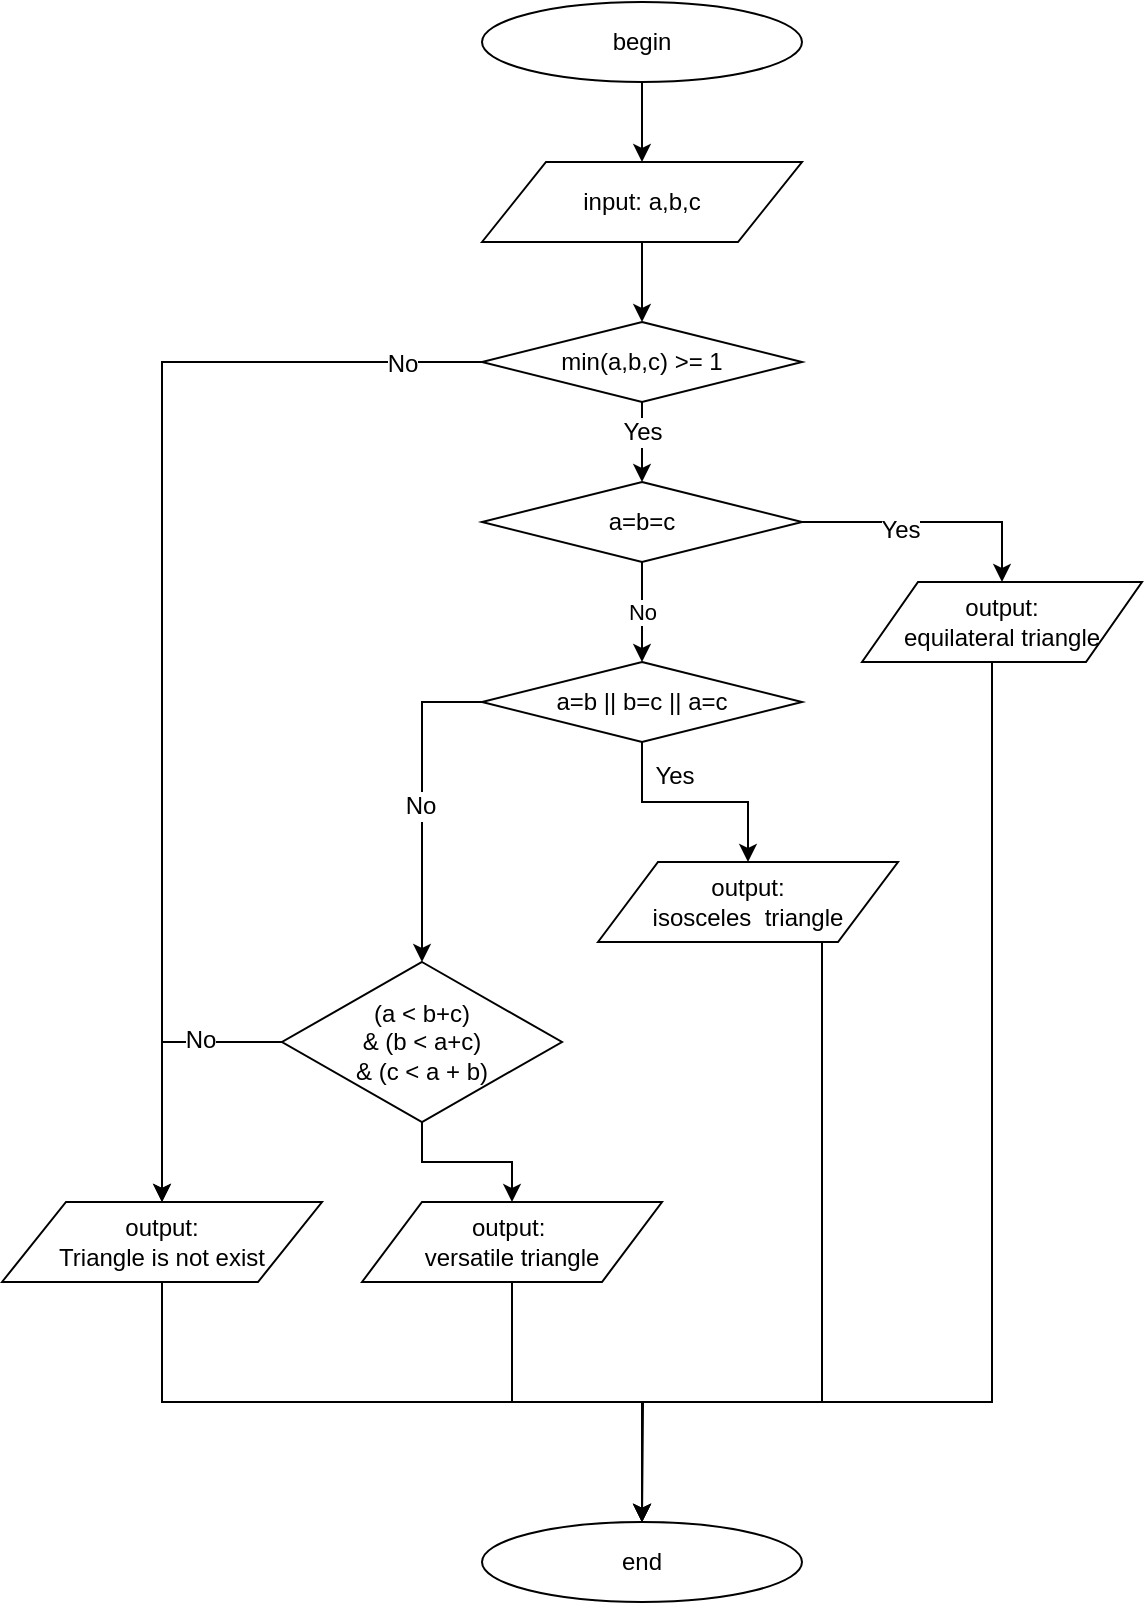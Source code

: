 <mxfile version="12.3.3" type="device" pages="1"><diagram id="kS7pW09HPyHasOb6UCrl" name="Page-1"><mxGraphModel dx="1118" dy="491" grid="1" gridSize="10" guides="1" tooltips="1" connect="1" arrows="1" fold="1" page="1" pageScale="1" pageWidth="827" pageHeight="1169" math="0" shadow="0"><root><mxCell id="0"/><mxCell id="1" parent="0"/><mxCell id="grMItjC5S_WKcRAFIMhP-28" style="edgeStyle=orthogonalEdgeStyle;rounded=0;orthogonalLoop=1;jettySize=auto;html=1;exitX=0.5;exitY=1;exitDx=0;exitDy=0;entryX=0.5;entryY=0;entryDx=0;entryDy=0;" edge="1" parent="1" source="grMItjC5S_WKcRAFIMhP-1" target="grMItjC5S_WKcRAFIMhP-2"><mxGeometry relative="1" as="geometry"/></mxCell><mxCell id="grMItjC5S_WKcRAFIMhP-1" value="begin" style="ellipse;whiteSpace=wrap;html=1;" vertex="1" parent="1"><mxGeometry x="280" y="40" width="160" height="40" as="geometry"/></mxCell><mxCell id="grMItjC5S_WKcRAFIMhP-29" style="edgeStyle=orthogonalEdgeStyle;rounded=0;orthogonalLoop=1;jettySize=auto;html=1;exitX=0.5;exitY=1;exitDx=0;exitDy=0;" edge="1" parent="1" source="grMItjC5S_WKcRAFIMhP-2"><mxGeometry relative="1" as="geometry"><mxPoint x="360" y="200" as="targetPoint"/></mxGeometry></mxCell><mxCell id="grMItjC5S_WKcRAFIMhP-2" value="input: a,b,c" style="shape=parallelogram;perimeter=parallelogramPerimeter;whiteSpace=wrap;html=1;" vertex="1" parent="1"><mxGeometry x="280" y="120" width="160" height="40" as="geometry"/></mxCell><mxCell id="grMItjC5S_WKcRAFIMhP-5" value="" style="edgeStyle=orthogonalEdgeStyle;rounded=0;orthogonalLoop=1;jettySize=auto;html=1;entryX=0.5;entryY=0;entryDx=0;entryDy=0;exitX=1;exitY=0.5;exitDx=0;exitDy=0;" edge="1" parent="1" source="grMItjC5S_WKcRAFIMhP-3" target="grMItjC5S_WKcRAFIMhP-7"><mxGeometry relative="1" as="geometry"><mxPoint x="520" y="300" as="targetPoint"/></mxGeometry></mxCell><mxCell id="grMItjC5S_WKcRAFIMhP-6" value="Yes" style="text;html=1;align=center;verticalAlign=middle;resizable=0;points=[];;labelBackgroundColor=#ffffff;" vertex="1" connectable="0" parent="grMItjC5S_WKcRAFIMhP-5"><mxGeometry x="-0.25" y="-4" relative="1" as="geometry"><mxPoint as="offset"/></mxGeometry></mxCell><mxCell id="grMItjC5S_WKcRAFIMhP-9" value="No" style="edgeStyle=orthogonalEdgeStyle;rounded=0;orthogonalLoop=1;jettySize=auto;html=1;exitX=0.5;exitY=1;exitDx=0;exitDy=0;" edge="1" parent="1" source="grMItjC5S_WKcRAFIMhP-3" target="grMItjC5S_WKcRAFIMhP-8"><mxGeometry relative="1" as="geometry"><Array as="points"><mxPoint x="360" y="345"/><mxPoint x="360" y="345"/></Array></mxGeometry></mxCell><mxCell id="grMItjC5S_WKcRAFIMhP-3" value="a=b=c" style="rhombus;whiteSpace=wrap;html=1;" vertex="1" parent="1"><mxGeometry x="280" y="280" width="160" height="40" as="geometry"/></mxCell><mxCell id="grMItjC5S_WKcRAFIMhP-15" style="edgeStyle=orthogonalEdgeStyle;rounded=0;orthogonalLoop=1;jettySize=auto;html=1;exitX=0.5;exitY=1;exitDx=0;exitDy=0;entryX=0.5;entryY=0;entryDx=0;entryDy=0;" edge="1" parent="1" source="grMItjC5S_WKcRAFIMhP-8" target="grMItjC5S_WKcRAFIMhP-12"><mxGeometry relative="1" as="geometry"/></mxCell><mxCell id="grMItjC5S_WKcRAFIMhP-8" value="a=b || b=c || a=c" style="rhombus;whiteSpace=wrap;html=1;" vertex="1" parent="1"><mxGeometry x="280" y="370" width="160" height="40" as="geometry"/></mxCell><mxCell id="grMItjC5S_WKcRAFIMhP-27" style="edgeStyle=orthogonalEdgeStyle;rounded=0;orthogonalLoop=1;jettySize=auto;html=1;exitX=0.5;exitY=1;exitDx=0;exitDy=0;entryX=0.5;entryY=0;entryDx=0;entryDy=0;" edge="1" parent="1" source="grMItjC5S_WKcRAFIMhP-7" target="grMItjC5S_WKcRAFIMhP-23"><mxGeometry relative="1" as="geometry"><mxPoint x="370" y="810" as="targetPoint"/><Array as="points"><mxPoint x="535" y="740"/><mxPoint x="360" y="740"/></Array></mxGeometry></mxCell><mxCell id="grMItjC5S_WKcRAFIMhP-7" value="output: &lt;br&gt;equilateral triangle" style="shape=parallelogram;perimeter=parallelogramPerimeter;whiteSpace=wrap;html=1;" vertex="1" parent="1"><mxGeometry x="470" y="330" width="140" height="40" as="geometry"/></mxCell><mxCell id="grMItjC5S_WKcRAFIMhP-18" style="edgeStyle=orthogonalEdgeStyle;rounded=0;orthogonalLoop=1;jettySize=auto;html=1;exitX=0;exitY=0.5;exitDx=0;exitDy=0;entryX=0.5;entryY=0;entryDx=0;entryDy=0;" edge="1" parent="1" source="grMItjC5S_WKcRAFIMhP-8" target="grMItjC5S_WKcRAFIMhP-17"><mxGeometry relative="1" as="geometry"><Array as="points"><mxPoint x="250" y="390"/><mxPoint x="250" y="520"/></Array></mxGeometry></mxCell><mxCell id="grMItjC5S_WKcRAFIMhP-35" value="No" style="text;html=1;align=center;verticalAlign=middle;resizable=0;points=[];;labelBackgroundColor=#ffffff;" vertex="1" connectable="0" parent="grMItjC5S_WKcRAFIMhP-18"><mxGeometry x="0.022" y="-1" relative="1" as="geometry"><mxPoint as="offset"/></mxGeometry></mxCell><mxCell id="grMItjC5S_WKcRAFIMhP-26" style="edgeStyle=orthogonalEdgeStyle;rounded=0;orthogonalLoop=1;jettySize=auto;html=1;exitX=0.5;exitY=1;exitDx=0;exitDy=0;" edge="1" parent="1" source="grMItjC5S_WKcRAFIMhP-12"><mxGeometry relative="1" as="geometry"><mxPoint x="360" y="800" as="targetPoint"/><Array as="points"><mxPoint x="450" y="740"/><mxPoint x="360" y="740"/></Array></mxGeometry></mxCell><mxCell id="grMItjC5S_WKcRAFIMhP-12" value="output: &lt;br&gt;isosceles&amp;nbsp; triangle" style="shape=parallelogram;perimeter=parallelogramPerimeter;whiteSpace=wrap;html=1;" vertex="1" parent="1"><mxGeometry x="338" y="470" width="150" height="40" as="geometry"/></mxCell><mxCell id="grMItjC5S_WKcRAFIMhP-16" value="Yes" style="text;html=1;align=center;verticalAlign=middle;resizable=0;points=[];;autosize=1;" vertex="1" parent="1"><mxGeometry x="356" y="417" width="40" height="20" as="geometry"/></mxCell><mxCell id="grMItjC5S_WKcRAFIMhP-20" style="edgeStyle=orthogonalEdgeStyle;rounded=0;orthogonalLoop=1;jettySize=auto;html=1;exitX=0.5;exitY=1;exitDx=0;exitDy=0;entryX=0.5;entryY=0;entryDx=0;entryDy=0;" edge="1" parent="1" source="grMItjC5S_WKcRAFIMhP-17" target="grMItjC5S_WKcRAFIMhP-19"><mxGeometry relative="1" as="geometry"><Array as="points"><mxPoint x="250" y="620"/><mxPoint x="295" y="620"/></Array></mxGeometry></mxCell><mxCell id="grMItjC5S_WKcRAFIMhP-22" style="edgeStyle=orthogonalEdgeStyle;rounded=0;orthogonalLoop=1;jettySize=auto;html=1;exitX=0;exitY=0.5;exitDx=0;exitDy=0;entryX=0.5;entryY=0;entryDx=0;entryDy=0;" edge="1" parent="1" source="grMItjC5S_WKcRAFIMhP-17" target="grMItjC5S_WKcRAFIMhP-21"><mxGeometry relative="1" as="geometry"><Array as="points"><mxPoint x="120" y="560"/></Array></mxGeometry></mxCell><mxCell id="grMItjC5S_WKcRAFIMhP-36" value="No" style="text;html=1;align=center;verticalAlign=middle;resizable=0;points=[];;labelBackgroundColor=#ffffff;" vertex="1" connectable="0" parent="grMItjC5S_WKcRAFIMhP-22"><mxGeometry x="-0.412" y="-1" relative="1" as="geometry"><mxPoint as="offset"/></mxGeometry></mxCell><mxCell id="grMItjC5S_WKcRAFIMhP-17" value="(a &amp;lt; b+c) &lt;br&gt;&amp;amp; (b &amp;lt; a+c) &lt;br&gt;&amp;amp; (c &amp;lt; a + b)" style="rhombus;whiteSpace=wrap;html=1;" vertex="1" parent="1"><mxGeometry x="180" y="520" width="140" height="80" as="geometry"/></mxCell><mxCell id="grMItjC5S_WKcRAFIMhP-25" style="edgeStyle=orthogonalEdgeStyle;rounded=0;orthogonalLoop=1;jettySize=auto;html=1;exitX=0.5;exitY=1;exitDx=0;exitDy=0;" edge="1" parent="1" source="grMItjC5S_WKcRAFIMhP-19"><mxGeometry relative="1" as="geometry"><mxPoint x="360" y="800" as="targetPoint"/></mxGeometry></mxCell><mxCell id="grMItjC5S_WKcRAFIMhP-19" value="&lt;div&gt;&lt;span&gt;&lt;br&gt;&lt;/span&gt;&lt;/div&gt;&lt;div&gt;&lt;span&gt;output:&amp;nbsp;&lt;/span&gt;&lt;/div&gt;versatile triangle&lt;span style=&quot;color: rgba(0 , 0 , 0 , 0) ; font-family: monospace ; font-size: 0px ; white-space: nowrap&quot;&gt;%3E%3CmxCell%20id%3D%220%22%2F%3E%3CmxCell%20id%3D%221%22%20parent%3D%220%22%2F%3E%3CmxCell%20id%3D%222%22%20value%3D%22output%3A%20isosceles%26amp%3Bnbsp%3B%20triangle%22%20style%3D%22shape%3Dparallelogram%3Bperimeter%3DparallelogramPerimeter%3BwhiteSpace%3Dwrap%3Bhtml%3D1%3B%22%20vertex%3D%221%22%20parent%3D%221%22%3E%3CmxGeometry%20x%3D%22260%22%20y%3D%22360%22%20width%3D%22200%22%20height%3D%2240%22%20as%3D%22geometry%22%2F%3E%3C%2FmxCell%3E%3C%2Froot%3E%3C%2FmxGraphModel%&lt;/span&gt;&lt;span style=&quot;font-size: 0px ; white-space: nowrap&quot;&gt;&lt;font color=&quot;rgba(0, 0, 0, 0)&quot; face=&quot;monospace&quot;&gt;versatile triangle&lt;/font&gt;&lt;/span&gt;&lt;br&gt;&lt;font color=&quot;#ba0000&quot; face=&quot;monospace&quot;&gt;&lt;span style=&quot;font-size: 0px ; white-space: nowrap&quot;&gt;&amp;nbsp;&lt;/span&gt;&lt;/font&gt;" style="shape=parallelogram;perimeter=parallelogramPerimeter;whiteSpace=wrap;html=1;" vertex="1" parent="1"><mxGeometry x="220" y="640" width="150" height="40" as="geometry"/></mxCell><mxCell id="grMItjC5S_WKcRAFIMhP-24" style="edgeStyle=orthogonalEdgeStyle;rounded=0;orthogonalLoop=1;jettySize=auto;html=1;exitX=0.5;exitY=1;exitDx=0;exitDy=0;" edge="1" parent="1" source="grMItjC5S_WKcRAFIMhP-21" target="grMItjC5S_WKcRAFIMhP-23"><mxGeometry relative="1" as="geometry"/></mxCell><mxCell id="grMItjC5S_WKcRAFIMhP-21" value="output: &lt;br&gt;Triangle is not exist" style="shape=parallelogram;perimeter=parallelogramPerimeter;whiteSpace=wrap;html=1;" vertex="1" parent="1"><mxGeometry x="40" y="640" width="160" height="40" as="geometry"/></mxCell><mxCell id="grMItjC5S_WKcRAFIMhP-23" value="end" style="ellipse;whiteSpace=wrap;html=1;" vertex="1" parent="1"><mxGeometry x="280" y="800" width="160" height="40" as="geometry"/></mxCell><mxCell id="grMItjC5S_WKcRAFIMhP-31" style="edgeStyle=orthogonalEdgeStyle;rounded=0;orthogonalLoop=1;jettySize=auto;html=1;entryX=0.5;entryY=0;entryDx=0;entryDy=0;" edge="1" parent="1" source="grMItjC5S_WKcRAFIMhP-30" target="grMItjC5S_WKcRAFIMhP-3"><mxGeometry relative="1" as="geometry"/></mxCell><mxCell id="grMItjC5S_WKcRAFIMhP-32" value="Yes" style="text;html=1;align=center;verticalAlign=middle;resizable=0;points=[];;labelBackgroundColor=#ffffff;" vertex="1" connectable="0" parent="grMItjC5S_WKcRAFIMhP-31"><mxGeometry x="-0.004" y="-5" relative="1" as="geometry"><mxPoint x="5" y="-5" as="offset"/></mxGeometry></mxCell><mxCell id="grMItjC5S_WKcRAFIMhP-33" style="edgeStyle=orthogonalEdgeStyle;rounded=0;orthogonalLoop=1;jettySize=auto;html=1;exitX=0;exitY=0.5;exitDx=0;exitDy=0;entryX=0.5;entryY=0;entryDx=0;entryDy=0;" edge="1" parent="1" source="grMItjC5S_WKcRAFIMhP-30" target="grMItjC5S_WKcRAFIMhP-21"><mxGeometry relative="1" as="geometry"><mxPoint x="120" y="648.571" as="targetPoint"/></mxGeometry></mxCell><mxCell id="grMItjC5S_WKcRAFIMhP-34" value="No" style="text;html=1;align=center;verticalAlign=middle;resizable=0;points=[];;labelBackgroundColor=#ffffff;" vertex="1" connectable="0" parent="grMItjC5S_WKcRAFIMhP-33"><mxGeometry x="-0.862" y="1" relative="1" as="geometry"><mxPoint as="offset"/></mxGeometry></mxCell><mxCell id="grMItjC5S_WKcRAFIMhP-30" value="min(a,b,c) &amp;gt;= 1" style="rhombus;whiteSpace=wrap;html=1;" vertex="1" parent="1"><mxGeometry x="280" y="200" width="160" height="40" as="geometry"/></mxCell></root></mxGraphModel></diagram></mxfile>